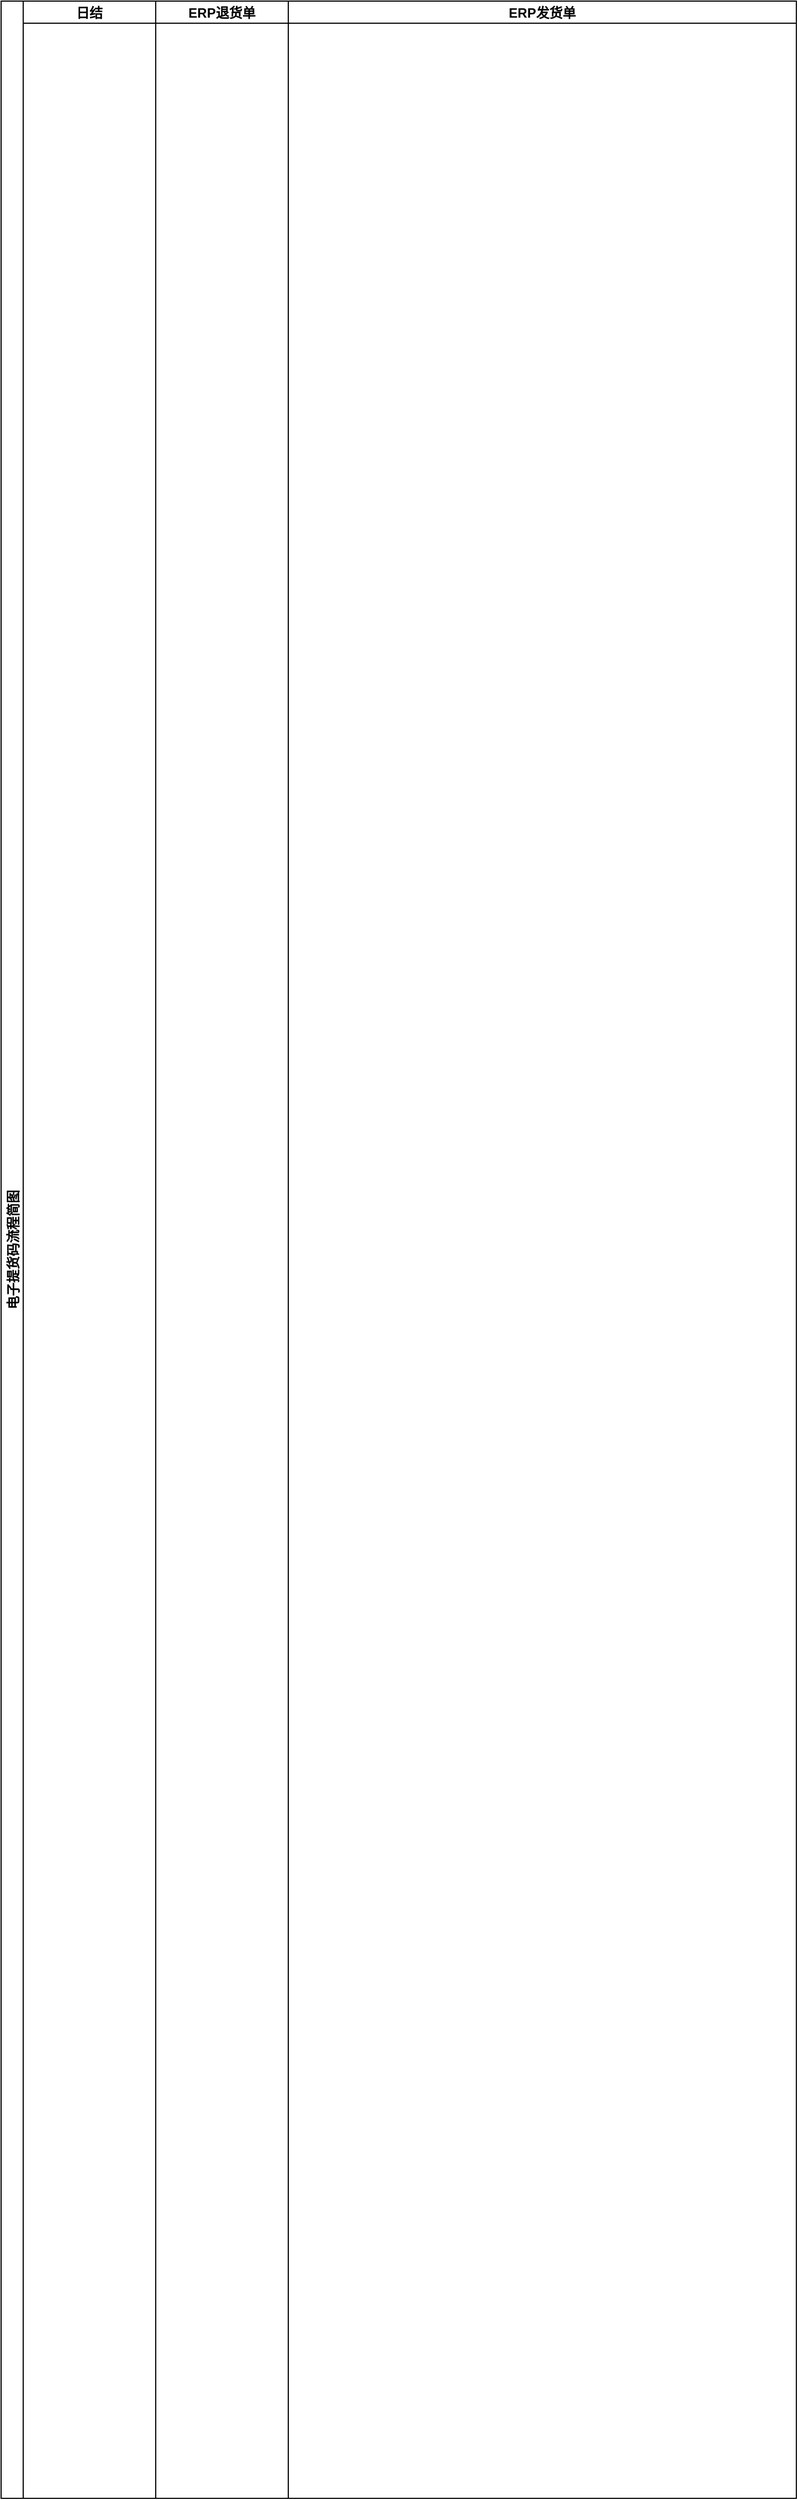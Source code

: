 <mxfile version="20.8.13" type="github">
  <diagram name="第 1 页" id="g-qNsY3XOJho--RJMxuT">
    <mxGraphModel dx="2093" dy="955" grid="1" gridSize="10" guides="1" tooltips="1" connect="1" arrows="1" fold="1" page="1" pageScale="1" pageWidth="827" pageHeight="1169" math="0" shadow="0">
      <root>
        <mxCell id="0" />
        <mxCell id="1" parent="0" />
        <mxCell id="wsb-zRbCA9PMMpIkRakw-1" value="电子提货码流程简图" style="swimlane;childLayout=stackLayout;resizeParent=1;resizeParentMax=0;startSize=20;horizontal=0;horizontalStack=1;" vertex="1" parent="1">
          <mxGeometry x="80" y="40" width="720" height="2260" as="geometry" />
        </mxCell>
        <mxCell id="wsb-zRbCA9PMMpIkRakw-2" value="日结" style="swimlane;startSize=20;" vertex="1" parent="wsb-zRbCA9PMMpIkRakw-1">
          <mxGeometry x="20" width="120" height="2260" as="geometry" />
        </mxCell>
        <mxCell id="wsb-zRbCA9PMMpIkRakw-3" value="ERP退货单" style="swimlane;startSize=20;" vertex="1" parent="wsb-zRbCA9PMMpIkRakw-1">
          <mxGeometry x="140" width="120" height="2260" as="geometry" />
        </mxCell>
        <mxCell id="wsb-zRbCA9PMMpIkRakw-4" value="ERP发货单" style="swimlane;startSize=20;" vertex="1" parent="wsb-zRbCA9PMMpIkRakw-1">
          <mxGeometry x="260" width="460" height="2260" as="geometry" />
        </mxCell>
      </root>
    </mxGraphModel>
  </diagram>
</mxfile>
